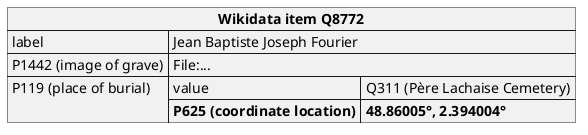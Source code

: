@startuml wd_reverse

json "**Wikidata item Q8772**" as x {
  "label": "Jean Baptiste Joseph Fourier",
  "P1442 (image of grave)": "File:...",
  "P119 (place of burial)": {
    "value": "Q311 (Père Lachaise Cemetery)",
    "**P625 (coordinate location)**": "**48.86005°, 2.394004°**"
  }
}

@enduml